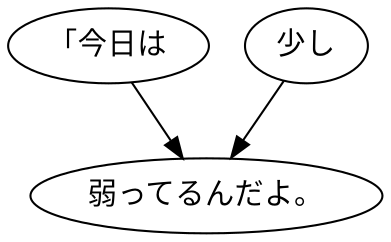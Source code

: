 digraph graph7514 {
	node0 [label="「今日は"];
	node1 [label="少し"];
	node2 [label="弱ってるんだよ。"];
	node0 -> node2;
	node1 -> node2;
}
